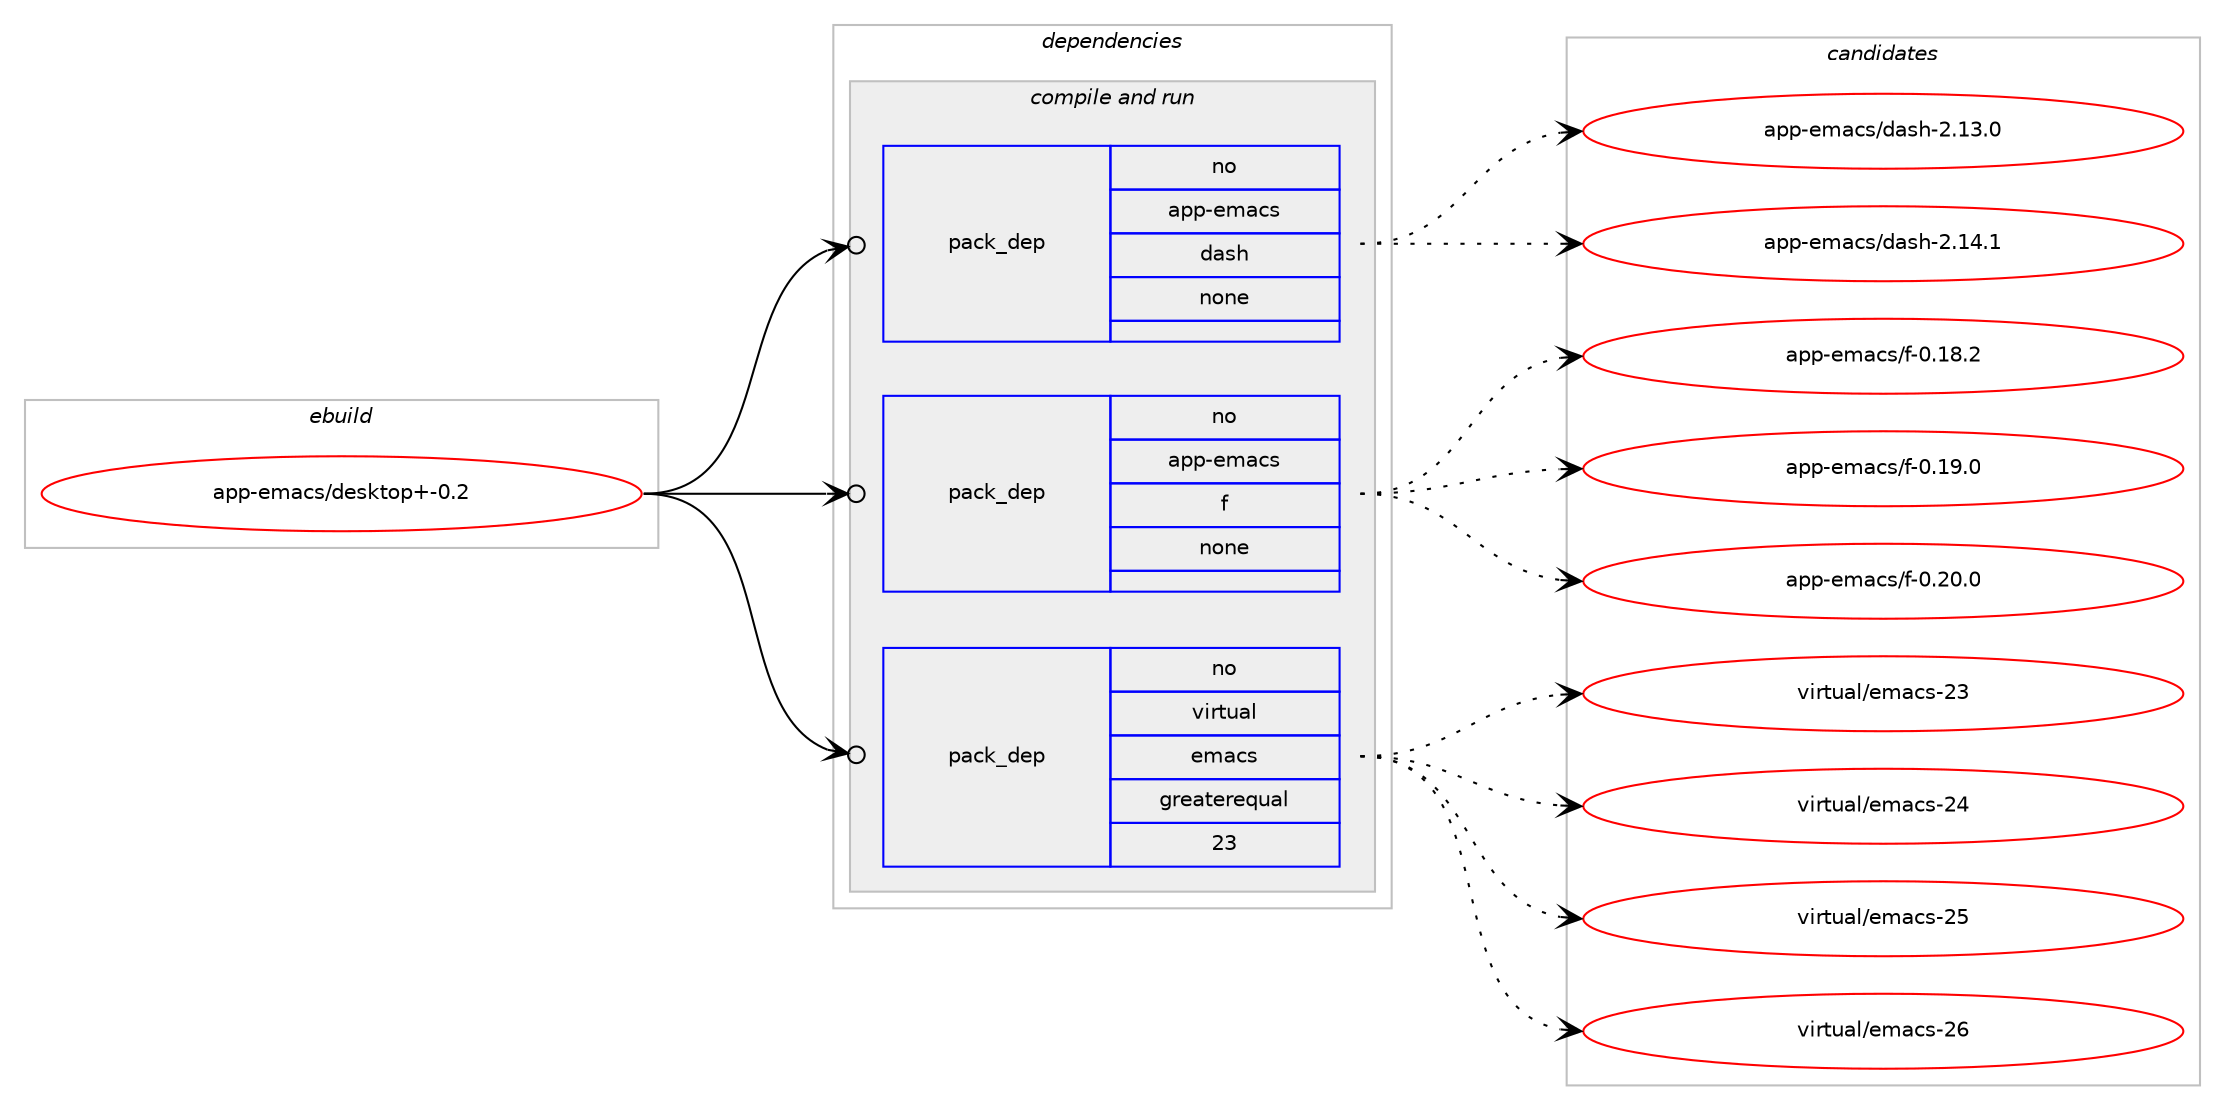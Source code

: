 digraph prolog {

# *************
# Graph options
# *************

newrank=true;
concentrate=true;
compound=true;
graph [rankdir=LR,fontname=Helvetica,fontsize=10,ranksep=1.5];#, ranksep=2.5, nodesep=0.2];
edge  [arrowhead=vee];
node  [fontname=Helvetica,fontsize=10];

# **********
# The ebuild
# **********

subgraph cluster_leftcol {
color=gray;
rank=same;
label=<<i>ebuild</i>>;
id [label="app-emacs/desktop+-0.2", color=red, width=4, href="../app-emacs/desktop+-0.2.svg"];
}

# ****************
# The dependencies
# ****************

subgraph cluster_midcol {
color=gray;
label=<<i>dependencies</i>>;
subgraph cluster_compile {
fillcolor="#eeeeee";
style=filled;
label=<<i>compile</i>>;
}
subgraph cluster_compileandrun {
fillcolor="#eeeeee";
style=filled;
label=<<i>compile and run</i>>;
subgraph pack2836 {
dependency3905 [label=<<TABLE BORDER="0" CELLBORDER="1" CELLSPACING="0" CELLPADDING="4" WIDTH="220"><TR><TD ROWSPAN="6" CELLPADDING="30">pack_dep</TD></TR><TR><TD WIDTH="110">no</TD></TR><TR><TD>app-emacs</TD></TR><TR><TD>dash</TD></TR><TR><TD>none</TD></TR><TR><TD></TD></TR></TABLE>>, shape=none, color=blue];
}
id:e -> dependency3905:w [weight=20,style="solid",arrowhead="odotvee"];
subgraph pack2837 {
dependency3906 [label=<<TABLE BORDER="0" CELLBORDER="1" CELLSPACING="0" CELLPADDING="4" WIDTH="220"><TR><TD ROWSPAN="6" CELLPADDING="30">pack_dep</TD></TR><TR><TD WIDTH="110">no</TD></TR><TR><TD>app-emacs</TD></TR><TR><TD>f</TD></TR><TR><TD>none</TD></TR><TR><TD></TD></TR></TABLE>>, shape=none, color=blue];
}
id:e -> dependency3906:w [weight=20,style="solid",arrowhead="odotvee"];
subgraph pack2838 {
dependency3907 [label=<<TABLE BORDER="0" CELLBORDER="1" CELLSPACING="0" CELLPADDING="4" WIDTH="220"><TR><TD ROWSPAN="6" CELLPADDING="30">pack_dep</TD></TR><TR><TD WIDTH="110">no</TD></TR><TR><TD>virtual</TD></TR><TR><TD>emacs</TD></TR><TR><TD>greaterequal</TD></TR><TR><TD>23</TD></TR></TABLE>>, shape=none, color=blue];
}
id:e -> dependency3907:w [weight=20,style="solid",arrowhead="odotvee"];
}
subgraph cluster_run {
fillcolor="#eeeeee";
style=filled;
label=<<i>run</i>>;
}
}

# **************
# The candidates
# **************

subgraph cluster_choices {
rank=same;
color=gray;
label=<<i>candidates</i>>;

subgraph choice2836 {
color=black;
nodesep=1;
choice97112112451011099799115471009711510445504649514648 [label="app-emacs/dash-2.13.0", color=red, width=4,href="../app-emacs/dash-2.13.0.svg"];
choice97112112451011099799115471009711510445504649524649 [label="app-emacs/dash-2.14.1", color=red, width=4,href="../app-emacs/dash-2.14.1.svg"];
dependency3905:e -> choice97112112451011099799115471009711510445504649514648:w [style=dotted,weight="100"];
dependency3905:e -> choice97112112451011099799115471009711510445504649524649:w [style=dotted,weight="100"];
}
subgraph choice2837 {
color=black;
nodesep=1;
choice971121124510110997991154710245484649564650 [label="app-emacs/f-0.18.2", color=red, width=4,href="../app-emacs/f-0.18.2.svg"];
choice971121124510110997991154710245484649574648 [label="app-emacs/f-0.19.0", color=red, width=4,href="../app-emacs/f-0.19.0.svg"];
choice971121124510110997991154710245484650484648 [label="app-emacs/f-0.20.0", color=red, width=4,href="../app-emacs/f-0.20.0.svg"];
dependency3906:e -> choice971121124510110997991154710245484649564650:w [style=dotted,weight="100"];
dependency3906:e -> choice971121124510110997991154710245484649574648:w [style=dotted,weight="100"];
dependency3906:e -> choice971121124510110997991154710245484650484648:w [style=dotted,weight="100"];
}
subgraph choice2838 {
color=black;
nodesep=1;
choice11810511411611797108471011099799115455051 [label="virtual/emacs-23", color=red, width=4,href="../virtual/emacs-23.svg"];
choice11810511411611797108471011099799115455052 [label="virtual/emacs-24", color=red, width=4,href="../virtual/emacs-24.svg"];
choice11810511411611797108471011099799115455053 [label="virtual/emacs-25", color=red, width=4,href="../virtual/emacs-25.svg"];
choice11810511411611797108471011099799115455054 [label="virtual/emacs-26", color=red, width=4,href="../virtual/emacs-26.svg"];
dependency3907:e -> choice11810511411611797108471011099799115455051:w [style=dotted,weight="100"];
dependency3907:e -> choice11810511411611797108471011099799115455052:w [style=dotted,weight="100"];
dependency3907:e -> choice11810511411611797108471011099799115455053:w [style=dotted,weight="100"];
dependency3907:e -> choice11810511411611797108471011099799115455054:w [style=dotted,weight="100"];
}
}

}
